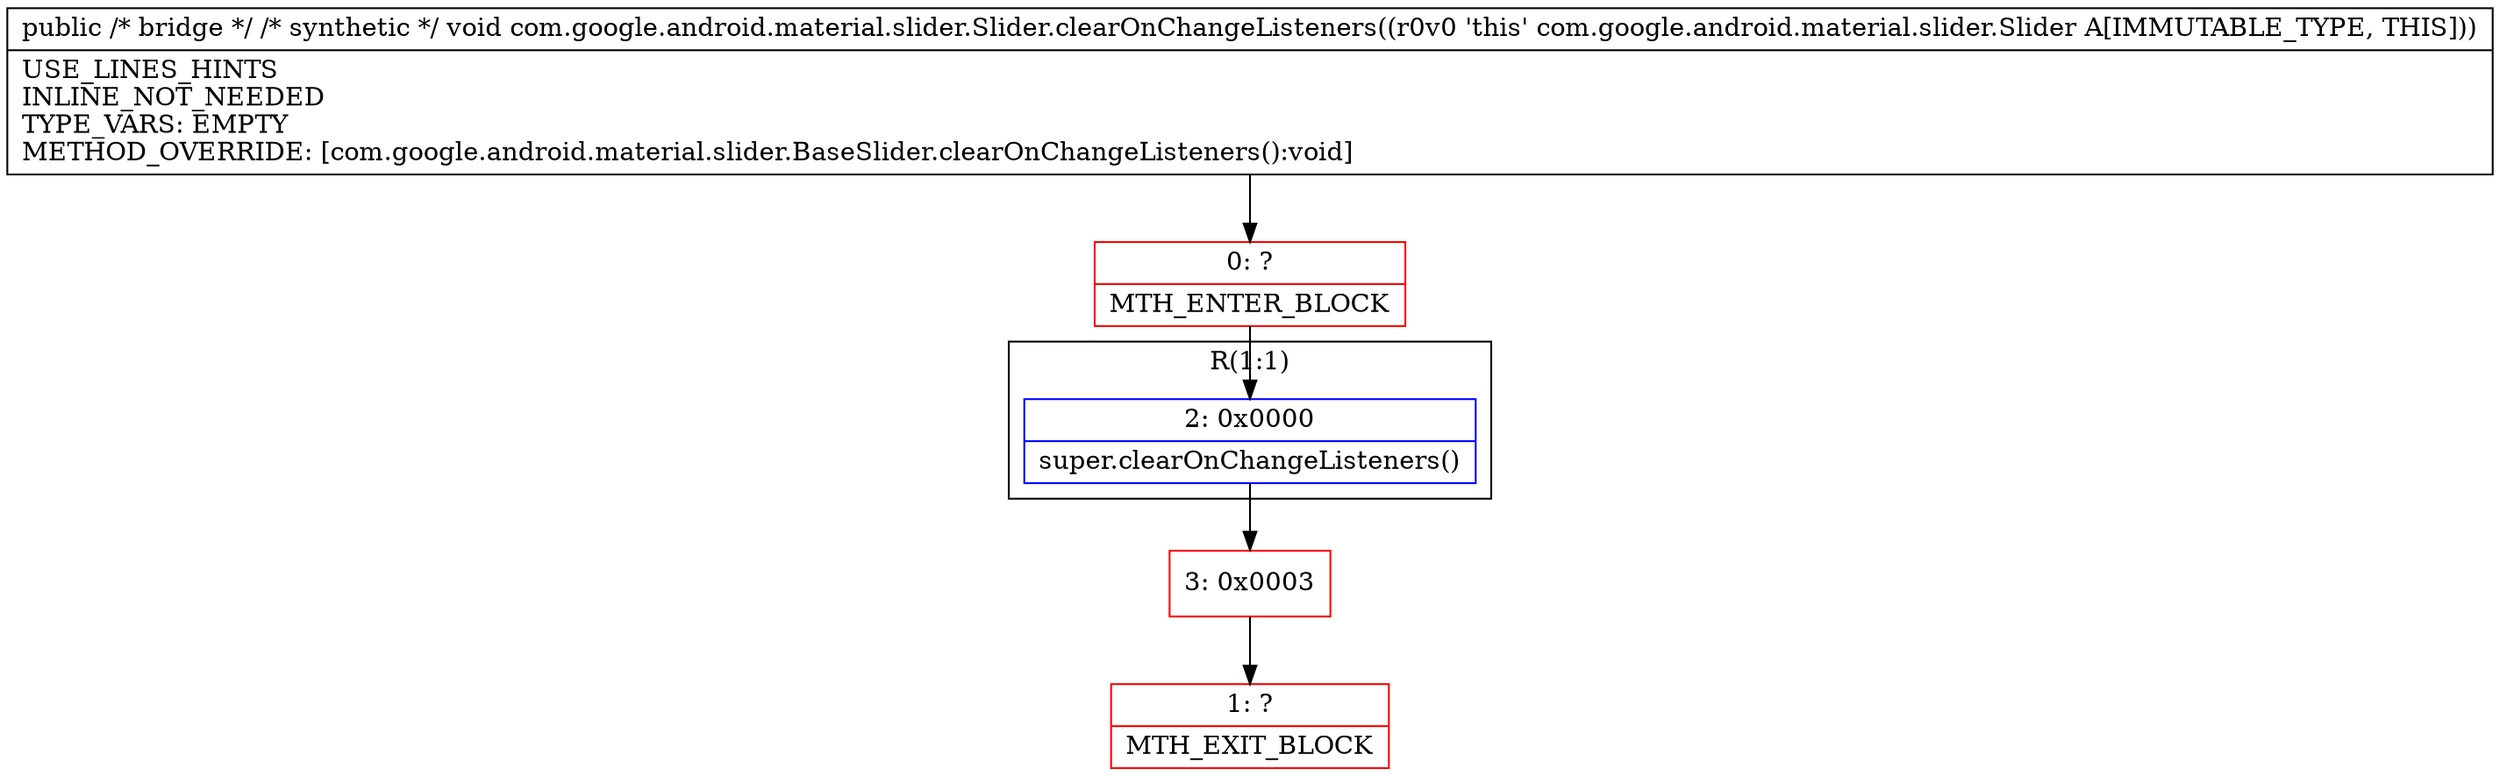 digraph "CFG forcom.google.android.material.slider.Slider.clearOnChangeListeners()V" {
subgraph cluster_Region_1623205152 {
label = "R(1:1)";
node [shape=record,color=blue];
Node_2 [shape=record,label="{2\:\ 0x0000|super.clearOnChangeListeners()\l}"];
}
Node_0 [shape=record,color=red,label="{0\:\ ?|MTH_ENTER_BLOCK\l}"];
Node_3 [shape=record,color=red,label="{3\:\ 0x0003}"];
Node_1 [shape=record,color=red,label="{1\:\ ?|MTH_EXIT_BLOCK\l}"];
MethodNode[shape=record,label="{public \/* bridge *\/ \/* synthetic *\/ void com.google.android.material.slider.Slider.clearOnChangeListeners((r0v0 'this' com.google.android.material.slider.Slider A[IMMUTABLE_TYPE, THIS]))  | USE_LINES_HINTS\lINLINE_NOT_NEEDED\lTYPE_VARS: EMPTY\lMETHOD_OVERRIDE: [com.google.android.material.slider.BaseSlider.clearOnChangeListeners():void]\l}"];
MethodNode -> Node_0;Node_2 -> Node_3;
Node_0 -> Node_2;
Node_3 -> Node_1;
}

